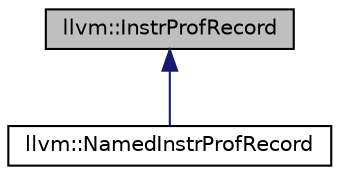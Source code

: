 digraph "llvm::InstrProfRecord"
{
 // LATEX_PDF_SIZE
  bgcolor="transparent";
  edge [fontname="Helvetica",fontsize="10",labelfontname="Helvetica",labelfontsize="10"];
  node [fontname="Helvetica",fontsize="10",shape=record];
  Node1 [label="llvm::InstrProfRecord",height=0.2,width=0.4,color="black", fillcolor="grey75", style="filled", fontcolor="black",tooltip="Profiling information for a single function."];
  Node1 -> Node2 [dir="back",color="midnightblue",fontsize="10",style="solid",fontname="Helvetica"];
  Node2 [label="llvm::NamedInstrProfRecord",height=0.2,width=0.4,color="black",URL="$structllvm_1_1NamedInstrProfRecord.html",tooltip=" "];
}

